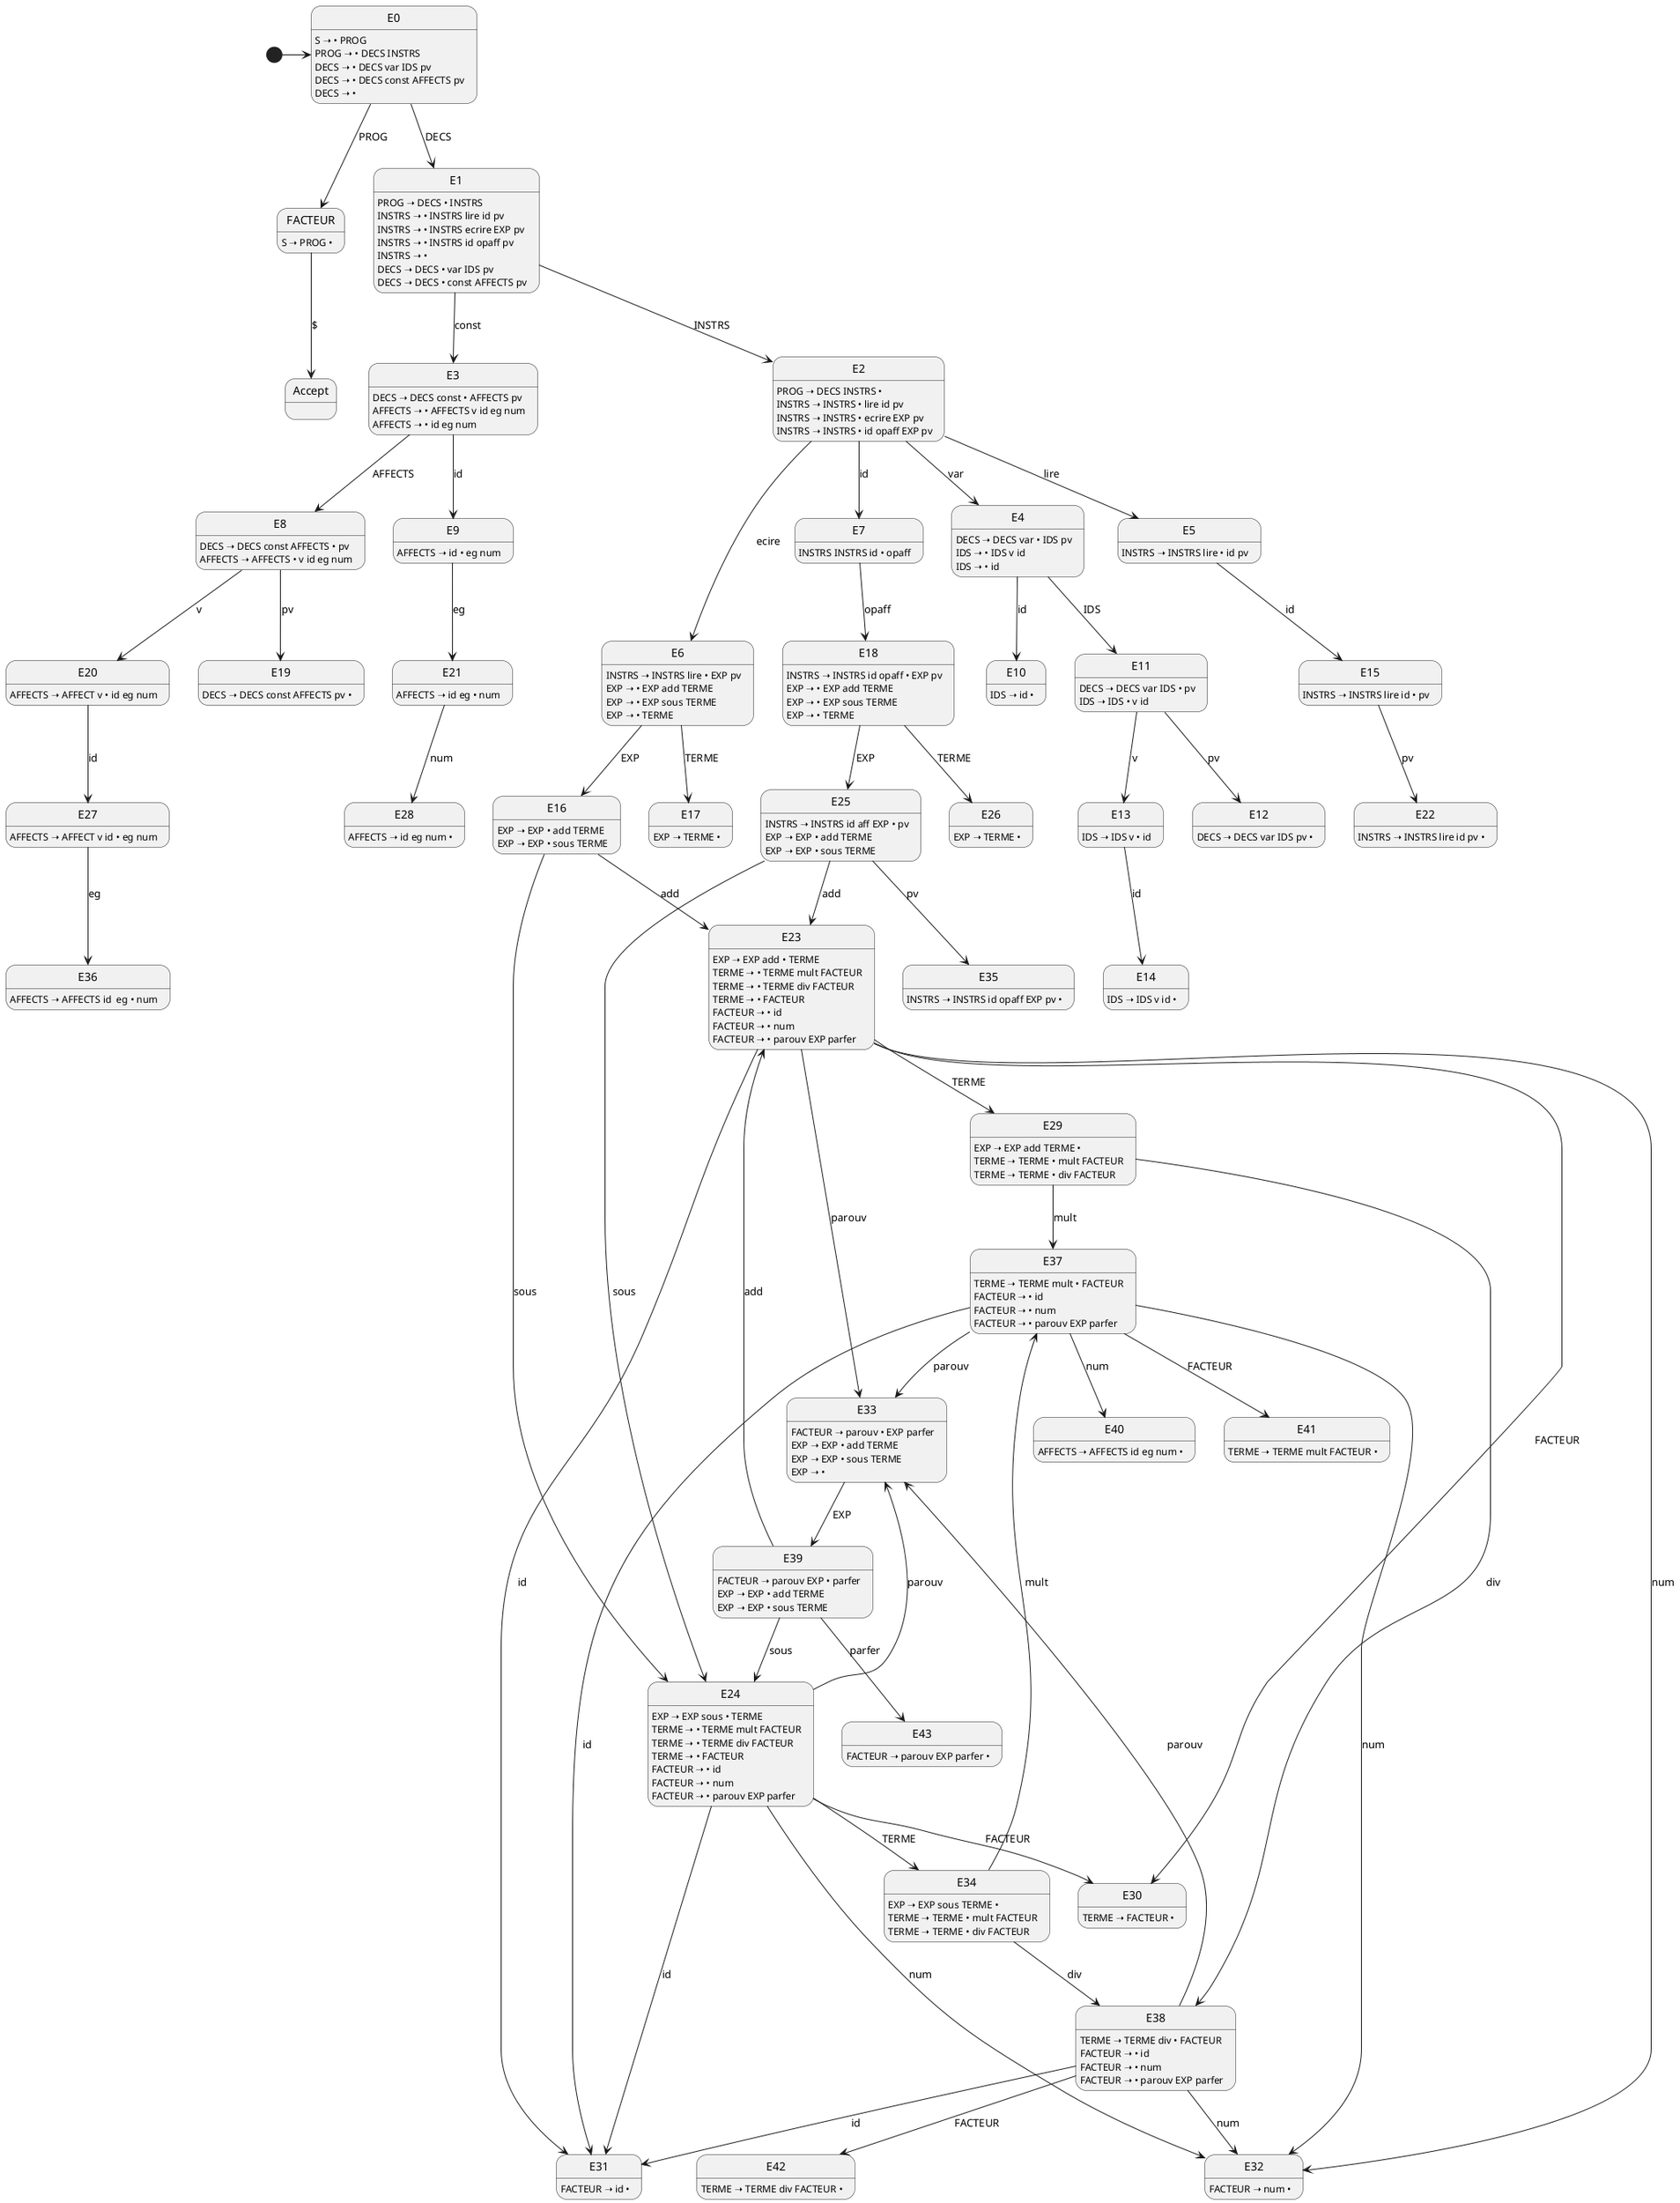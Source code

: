 @startuml
skinparam shadowing false
skinparam monochrome true
skinparam TitleFontSize 20
skinparam sequenceTitleFontSize 20
skinparam sequenceTitleFontStyle plain

!define __ ➝
!define O •
!define DECS DECS
!define T TERME
!define F FACTEUR
state F : S __ PROG O

state Accept

state E0 : S __ O PROG
state E0 : PROG __ O DECS INSTRS
state E0 : DECS __ O DECS var IDS pv
state E0 : DECS __ O DECS const AFFECTS pv
state E0 : DECS __ O

state E1 : PROG __ DECS O INSTRS
state E1 : INSTRS __ O INSTRS lire id pv
state E1 : INSTRS __ O INSTRS ecrire EXP pv
state E1 : INSTRS __ O INSTRS id opaff pv
state E1 : INSTRS __ O
state E1 : DECS __ DECS O var IDS pv
state E1 : DECS __ DECS O const AFFECTS pv

state E2 : PROG __ DECS INSTRS O
state E2 : INSTRS __ INSTRS O lire id pv
state E2 : INSTRS __ INSTRS O ecrire EXP pv
state E2 : INSTRS __ INSTRS O id opaff EXP pv

state E3 : DECS __ DECS const O AFFECTS pv
state E3 : AFFECTS __ O AFFECTS v id eg num
state E3 : AFFECTS __ O id eg num

state E4 : DECS __ DECS var O IDS pv
state E4 : IDS __ O IDS v id
state E4 : IDS __ O id


state E5 : INSTRS __ INSTRS lire O id pv
state E6 : INSTRS __ INSTRS lire O EXP pv
state E6 : EXP __ O EXP add T
state E6 : EXP __ O EXP sous T
state E6 : EXP __ O T

state E7 : INSTRS INSTRS id O opaff

state E8 : DECS __ DECS const AFFECTS O pv
state E8 : AFFECTS __ AFFECTS O v id eg num

state E9 : AFFECTS __ id O eg num

state E10 : IDS __ id O

state E11 : DECS __ DECS var IDS O pv
state E11 : IDS __ IDS O v id

state E12 : DECS __ DECS var IDS pv O

state E13 : IDS __ IDS v O id

state E14 : IDS __ IDS v id O

state E15 : INSTRS __ INSTRS lire id O pv

state E16 : EXP __ EXP O add T
state E16 : EXP __ EXP O sous T

state E17 : EXP __ T O

state E18 : INSTRS __ INSTRS id opaff O EXP pv
state E18 : EXP __ O EXP add T
state E18 : EXP __ O EXP sous T
state E18 : EXP __ O T

state E19 :  DECS __ DECS const AFFECTS pv O

state E20 : AFFECTS __ AFFECT v O id eg num

state E21 : AFFECTS __ id eg O num

state E22 : INSTRS __ INSTRS lire id pv O

state E23 : EXP __ EXP add O T
state E23 : T __ O T mult F
state E23 : T __ O T div F
state E23 : T __ O F
state E23 : F __ O id
state E23 : F __ O num
state E23 : F __ O parouv EXP parfer

state E24 : EXP __ EXP sous O T
state E24 : T __ O T mult F
state E24 : T __ O T div F
state E24 : T __ O F
state E24 : F __ O id
state E24 : F __ O num
state E24 : F __ O parouv EXP parfer

state E25 : INSTRS __ INSTRS id aff EXP O pv
state E25 : EXP __ EXP O add T
state E25 : EXP __ EXP O sous T

state E26 : EXP __ T O

state E27 : AFFECTS __ AFFECT v id O eg num

state E28 : AFFECTS __ id eg num O

state E29 : EXP __ EXP add T O
state E29 : T __ T O mult F
state E29 : T __ T O div F

state E30 : T __ F O

state E31 : F __ id O

state E32 : F __ num O

state E33 : F __ parouv O EXP parfer
state E33 : EXP __ EXP O add T
state E33 : EXP __ EXP O sous T
state E33 : EXP __ O

state E34 : EXP __ EXP sous T O
state E34 : T __ T O mult F
state E34 : T __ T O div F

state E35 : INSTRS __ INSTRS id opaff EXP pv O

state E36 : AFFECTS __ AFFECTS id  eg O num

state E37 : T __ T mult O F
state E37 : F __ O id
state E37 : F __ O num
state E37 : F __ O parouv EXP parfer

state E38 : T __ T div O F
state E38 : F __ O id
state E38 : F __ O num
state E38 : F __ O parouv EXP parfer

state E39 : F __ parouv EXP O parfer
state E39 : EXP __ EXP O add T
state E39 : EXP __ EXP O sous T

state E40 : AFFECTS __ AFFECTS id eg num O

state E41 : T __ T mult F O

state E42 : T __ T div F O

state E43 : F __ parouv EXP parfer O

[*] -> E0
E0 --> E1 : DECS
E1 --> E2 : INSTRS
F --> Accept : $
E0 --> F : PROG
E1 --> E3 : const
E2 --> E4 : var
E4 --> E11 : IDS
E11 --> E12 : pv
E4 --> E10 : id
E11 --> E13 : v
E13 --> E14 : id
E2 --> E5 : lire
E2 --> E6 : ecire
E2 --> E7 : id
E3 --> E8 : AFFECTS
E3 --> E9 : id
E9 --> E21 : eg
E5 --> E15 : id
E6 --> E16 : EXP
E6 --> E17 : T
E7 --> E18  : opaff
E8 --> E19 : pv
E8 --> E20 : v
E15 --> E22 : pv
E16 --> E23 : add
E16 --> E24 : sous
E18 --> E25 : EXP
E18 --> E26 : T
E24 --> E30 : F
E24 --> E31 : id
E24 --> E32 : num
E24 --> E33 : parouv
E24 --> E34 : T
E25 --> E35 : pv
E25 --> E23 : add
E25 --> E24 : sous
E20 --> E27 : id
E27 --> E36 : eg
E37 --> E40 : num
E21 --> E28 : num
E23 --> E29 : T
E23 --> E30 : F
E23 --> E31 : id
E23 --> E32 : num
E23 --> E33 : parouv
E29 --> E37 : mult
E29 --> E38 : div
E34 --> E38 : div
E34 --> E37 : mult
E33 --> E39 : EXP
E39 --> E43 : parfer
E39 --> E23 : add
E39 --> E24 : sous
E37 --> E41 : F
E37 --> E31 : id
E37 --> E32 : num
E37 --> E33 : parouv
E38 --> E42 : F
E38 --> E31 : id
E38 --> E32 : num
E38 --> E33 : parouv


@enduml
